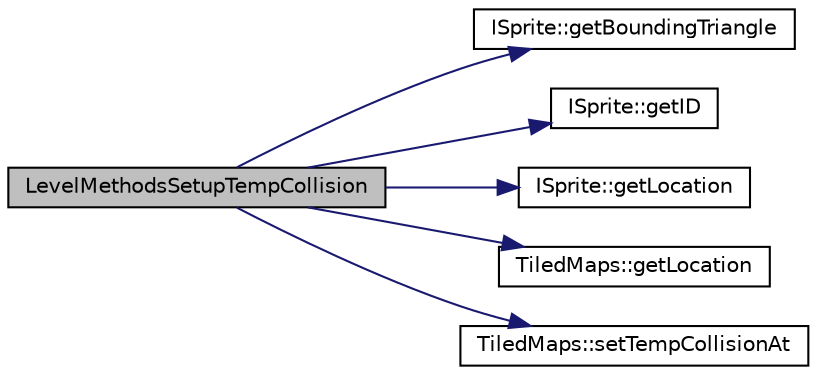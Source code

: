 digraph "LevelMethodsSetupTempCollision"
{
 // LATEX_PDF_SIZE
  edge [fontname="Helvetica",fontsize="10",labelfontname="Helvetica",labelfontsize="10"];
  node [fontname="Helvetica",fontsize="10",shape=record];
  rankdir="LR";
  Node1 [label="LevelMethodsSetupTempCollision",height=0.2,width=0.4,color="black", fillcolor="grey75", style="filled", fontcolor="black",tooltip=" "];
  Node1 -> Node2 [color="midnightblue",fontsize="10",style="solid",fontname="Helvetica"];
  Node2 [label="ISprite::getBoundingTriangle",height=0.2,width=0.4,color="black", fillcolor="white", style="filled",URL="$class_i_sprite.html#ad02479bdf3ae8da1e43dd39a95b96940",tooltip=" "];
  Node1 -> Node3 [color="midnightblue",fontsize="10",style="solid",fontname="Helvetica"];
  Node3 [label="ISprite::getID",height=0.2,width=0.4,color="black", fillcolor="white", style="filled",URL="$class_i_sprite.html#aeb1558c92ad0bc6473f85f5a794ae352",tooltip=" "];
  Node1 -> Node4 [color="midnightblue",fontsize="10",style="solid",fontname="Helvetica"];
  Node4 [label="ISprite::getLocation",height=0.2,width=0.4,color="black", fillcolor="white", style="filled",URL="$class_i_sprite.html#a04e5809c871ecfe7caeab6d6886e2bbd",tooltip=" "];
  Node1 -> Node5 [color="midnightblue",fontsize="10",style="solid",fontname="Helvetica"];
  Node5 [label="TiledMaps::getLocation",height=0.2,width=0.4,color="black", fillcolor="white", style="filled",URL="$class_tiled_maps.html#a9941b1c1c42a1e3fea32e6844f1dd6ad",tooltip=" "];
  Node1 -> Node6 [color="midnightblue",fontsize="10",style="solid",fontname="Helvetica"];
  Node6 [label="TiledMaps::setTempCollisionAt",height=0.2,width=0.4,color="black", fillcolor="white", style="filled",URL="$class_tiled_maps.html#ad40ce10ec6fe6963f0de40f858c1fc44",tooltip=" "];
}
